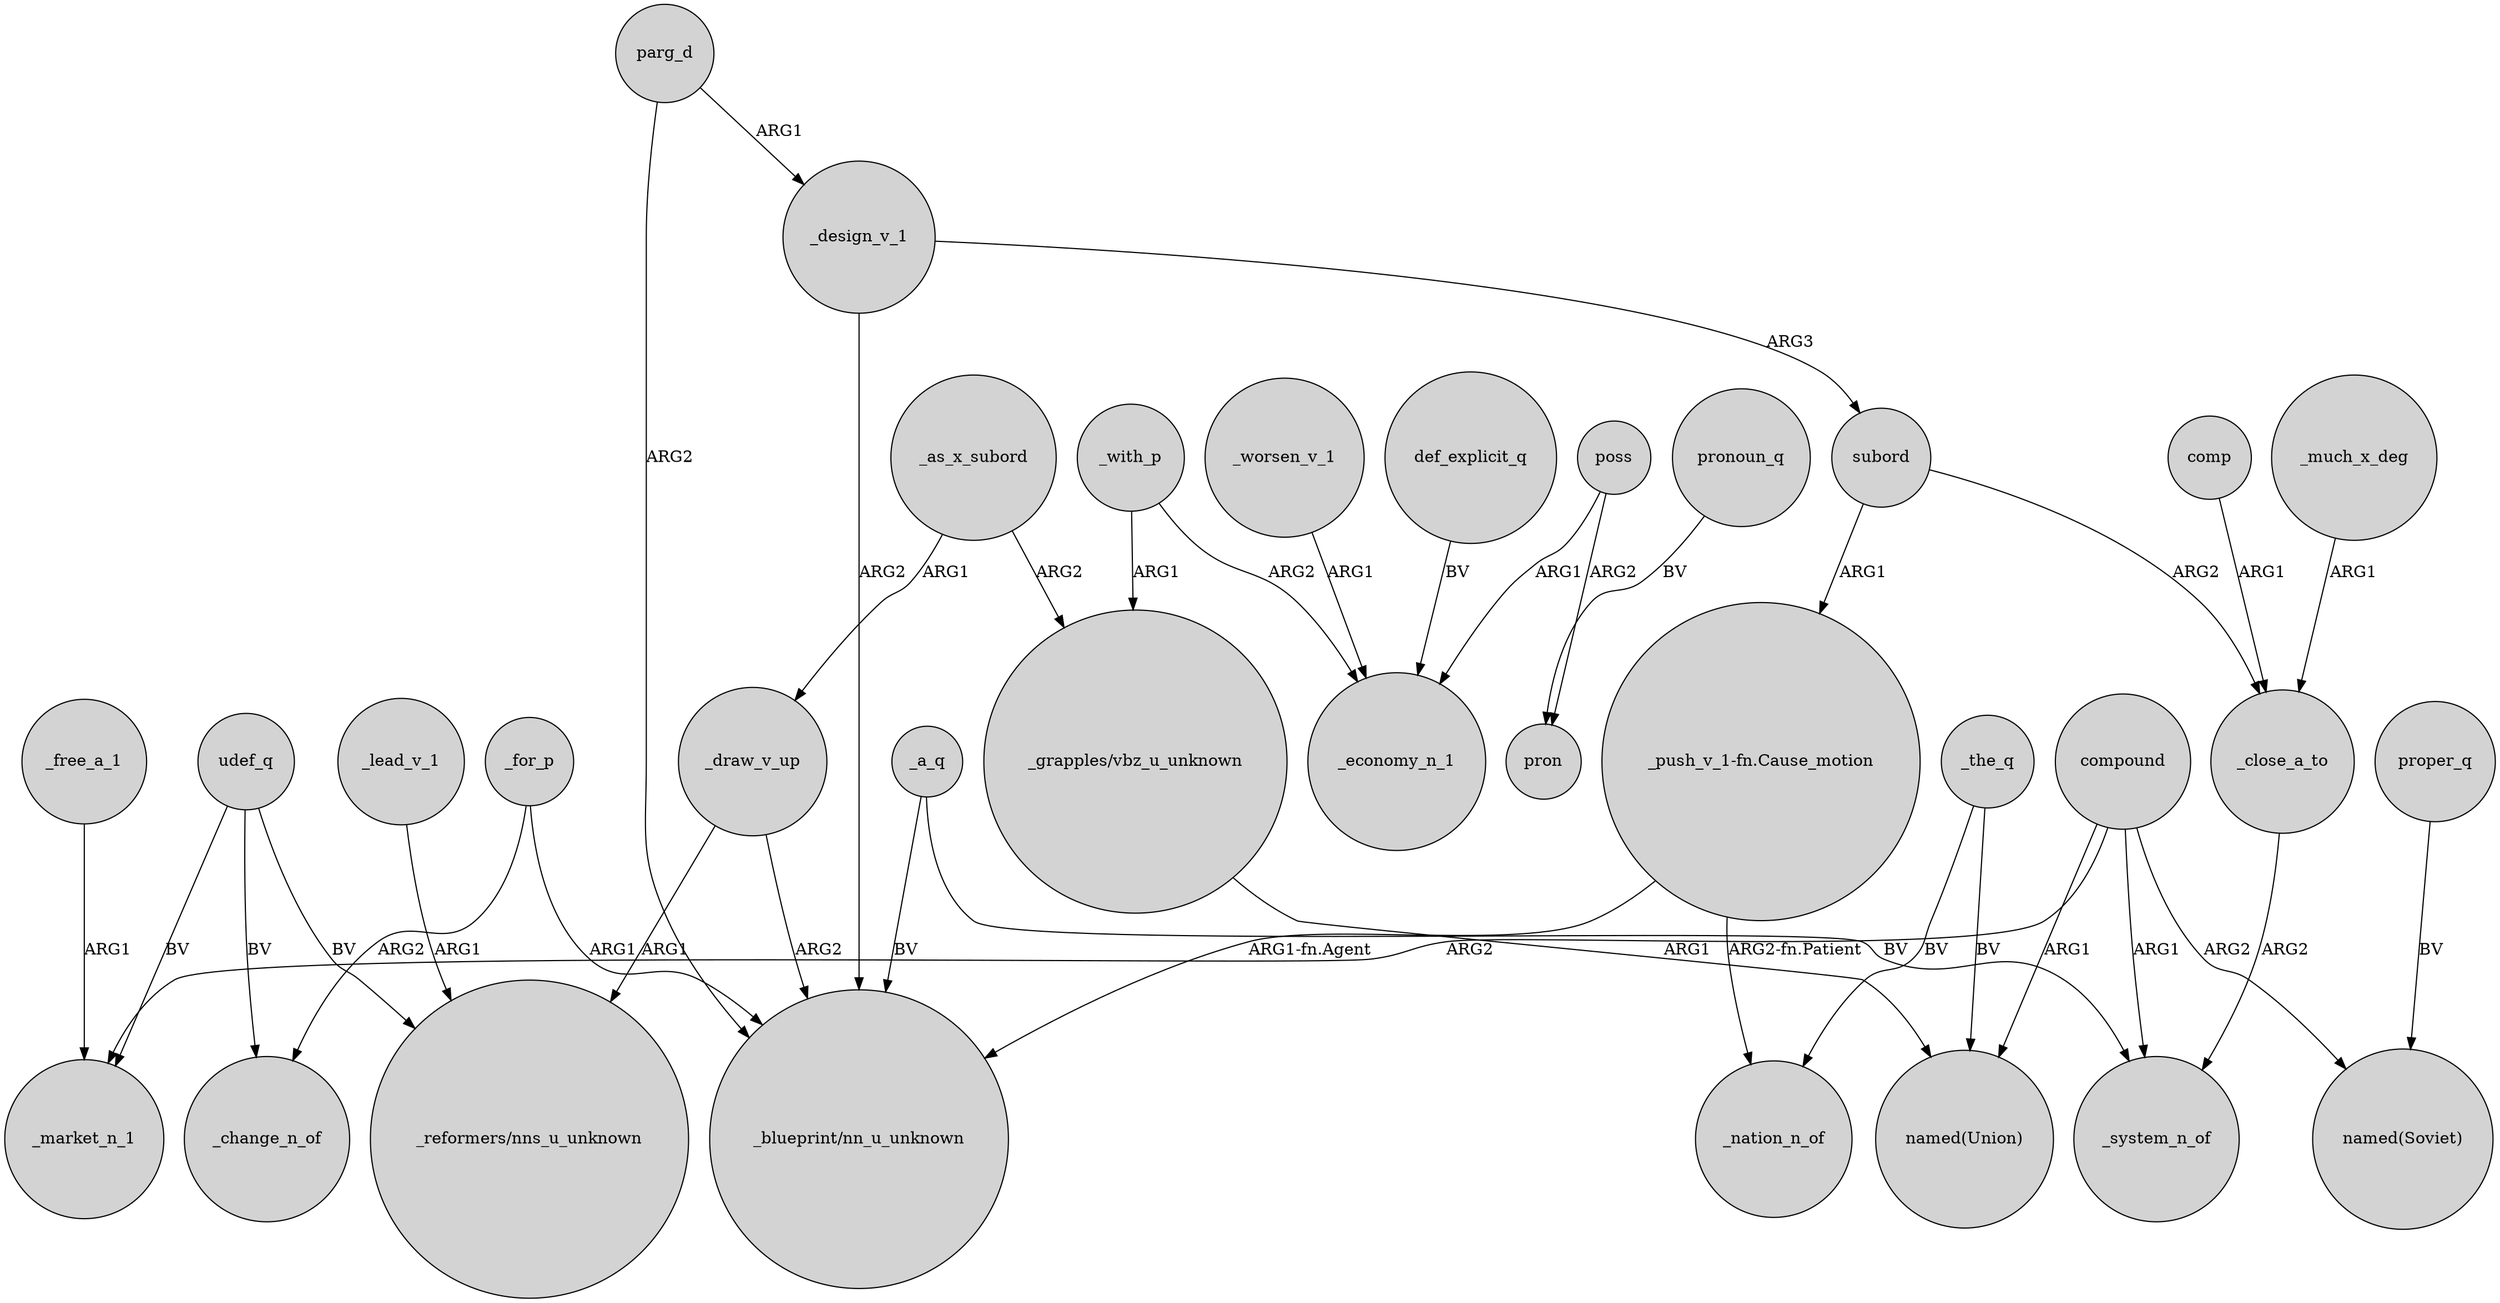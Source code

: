 digraph {
	node [shape=circle style=filled]
	compound -> _market_n_1 [label=ARG2]
	_draw_v_up -> "_reformers/nns_u_unknown" [label=ARG1]
	"_push_v_1-fn.Cause_motion" -> "_blueprint/nn_u_unknown" [label="ARG1-fn.Agent"]
	udef_q -> "_reformers/nns_u_unknown" [label=BV]
	comp -> _close_a_to [label=ARG1]
	_for_p -> "_blueprint/nn_u_unknown" [label=ARG1]
	_as_x_subord -> "_grapples/vbz_u_unknown" [label=ARG2]
	poss -> pron [label=ARG2]
	compound -> _system_n_of [label=ARG1]
	def_explicit_q -> _economy_n_1 [label=BV]
	_free_a_1 -> _market_n_1 [label=ARG1]
	_design_v_1 -> subord [label=ARG3]
	udef_q -> _market_n_1 [label=BV]
	_lead_v_1 -> "_reformers/nns_u_unknown" [label=ARG1]
	proper_q -> "named(Soviet)" [label=BV]
	"_grapples/vbz_u_unknown" -> "named(Union)" [label=ARG1]
	_the_q -> "named(Union)" [label=BV]
	poss -> _economy_n_1 [label=ARG1]
	pronoun_q -> pron [label=BV]
	parg_d -> "_blueprint/nn_u_unknown" [label=ARG2]
	udef_q -> _change_n_of [label=BV]
	_a_q -> "_blueprint/nn_u_unknown" [label=BV]
	_as_x_subord -> _draw_v_up [label=ARG1]
	compound -> "named(Union)" [label=ARG1]
	_design_v_1 -> "_blueprint/nn_u_unknown" [label=ARG2]
	_the_q -> _nation_n_of [label=BV]
	_draw_v_up -> "_blueprint/nn_u_unknown" [label=ARG2]
	subord -> "_push_v_1-fn.Cause_motion" [label=ARG1]
	compound -> "named(Soviet)" [label=ARG2]
	_with_p -> _economy_n_1 [label=ARG2]
	"_push_v_1-fn.Cause_motion" -> _nation_n_of [label="ARG2-fn.Patient"]
	_much_x_deg -> _close_a_to [label=ARG1]
	parg_d -> _design_v_1 [label=ARG1]
	_for_p -> _change_n_of [label=ARG2]
	_a_q -> _system_n_of [label=BV]
	_worsen_v_1 -> _economy_n_1 [label=ARG1]
	_with_p -> "_grapples/vbz_u_unknown" [label=ARG1]
	subord -> _close_a_to [label=ARG2]
	_close_a_to -> _system_n_of [label=ARG2]
}
